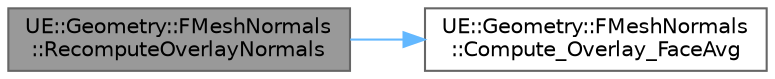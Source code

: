 digraph "UE::Geometry::FMeshNormals::RecomputeOverlayNormals"
{
 // INTERACTIVE_SVG=YES
 // LATEX_PDF_SIZE
  bgcolor="transparent";
  edge [fontname=Helvetica,fontsize=10,labelfontname=Helvetica,labelfontsize=10];
  node [fontname=Helvetica,fontsize=10,shape=box,height=0.2,width=0.4];
  rankdir="LR";
  Node1 [id="Node000001",label="UE::Geometry::FMeshNormals\l::RecomputeOverlayNormals",height=0.2,width=0.4,color="gray40", fillcolor="grey60", style="filled", fontcolor="black",tooltip="Recompute the per-element normals of the given overlay by averaging one-ring face normals."];
  Node1 -> Node2 [id="edge1_Node000001_Node000002",color="steelblue1",style="solid",tooltip=" "];
  Node2 [id="Node000002",label="UE::Geometry::FMeshNormals\l::Compute_Overlay_FaceAvg",height=0.2,width=0.4,color="grey40", fillcolor="white", style="filled",URL="$d6/dbe/classUE_1_1Geometry_1_1FMeshNormals.html#ab14b75775fec18b8f2ff20fbc41e0696",tooltip="Recompute the element Normals of the given attribute overlay using a custom combination of area-weigh..."];
}
